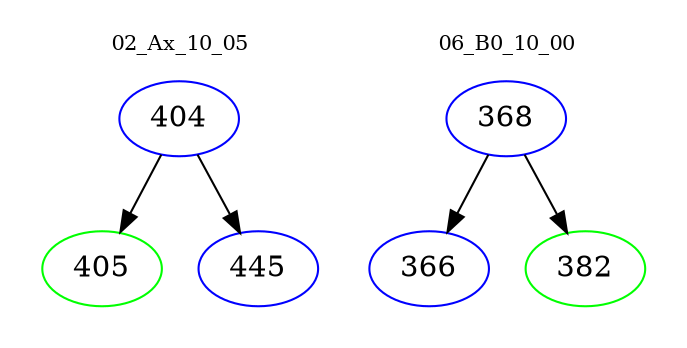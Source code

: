 digraph{
subgraph cluster_0 {
color = white
label = "02_Ax_10_05";
fontsize=10;
T0_404 [label="404", color="blue"]
T0_404 -> T0_405 [color="black"]
T0_405 [label="405", color="green"]
T0_404 -> T0_445 [color="black"]
T0_445 [label="445", color="blue"]
}
subgraph cluster_1 {
color = white
label = "06_B0_10_00";
fontsize=10;
T1_368 [label="368", color="blue"]
T1_368 -> T1_366 [color="black"]
T1_366 [label="366", color="blue"]
T1_368 -> T1_382 [color="black"]
T1_382 [label="382", color="green"]
}
}
